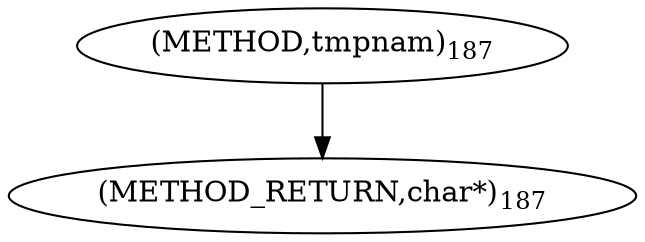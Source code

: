 digraph "tmpnam" {  
"30125" [label = <(METHOD,tmpnam)<SUB>187</SUB>> ]
"30127" [label = <(METHOD_RETURN,char*)<SUB>187</SUB>> ]
  "30125" -> "30127" 
}
